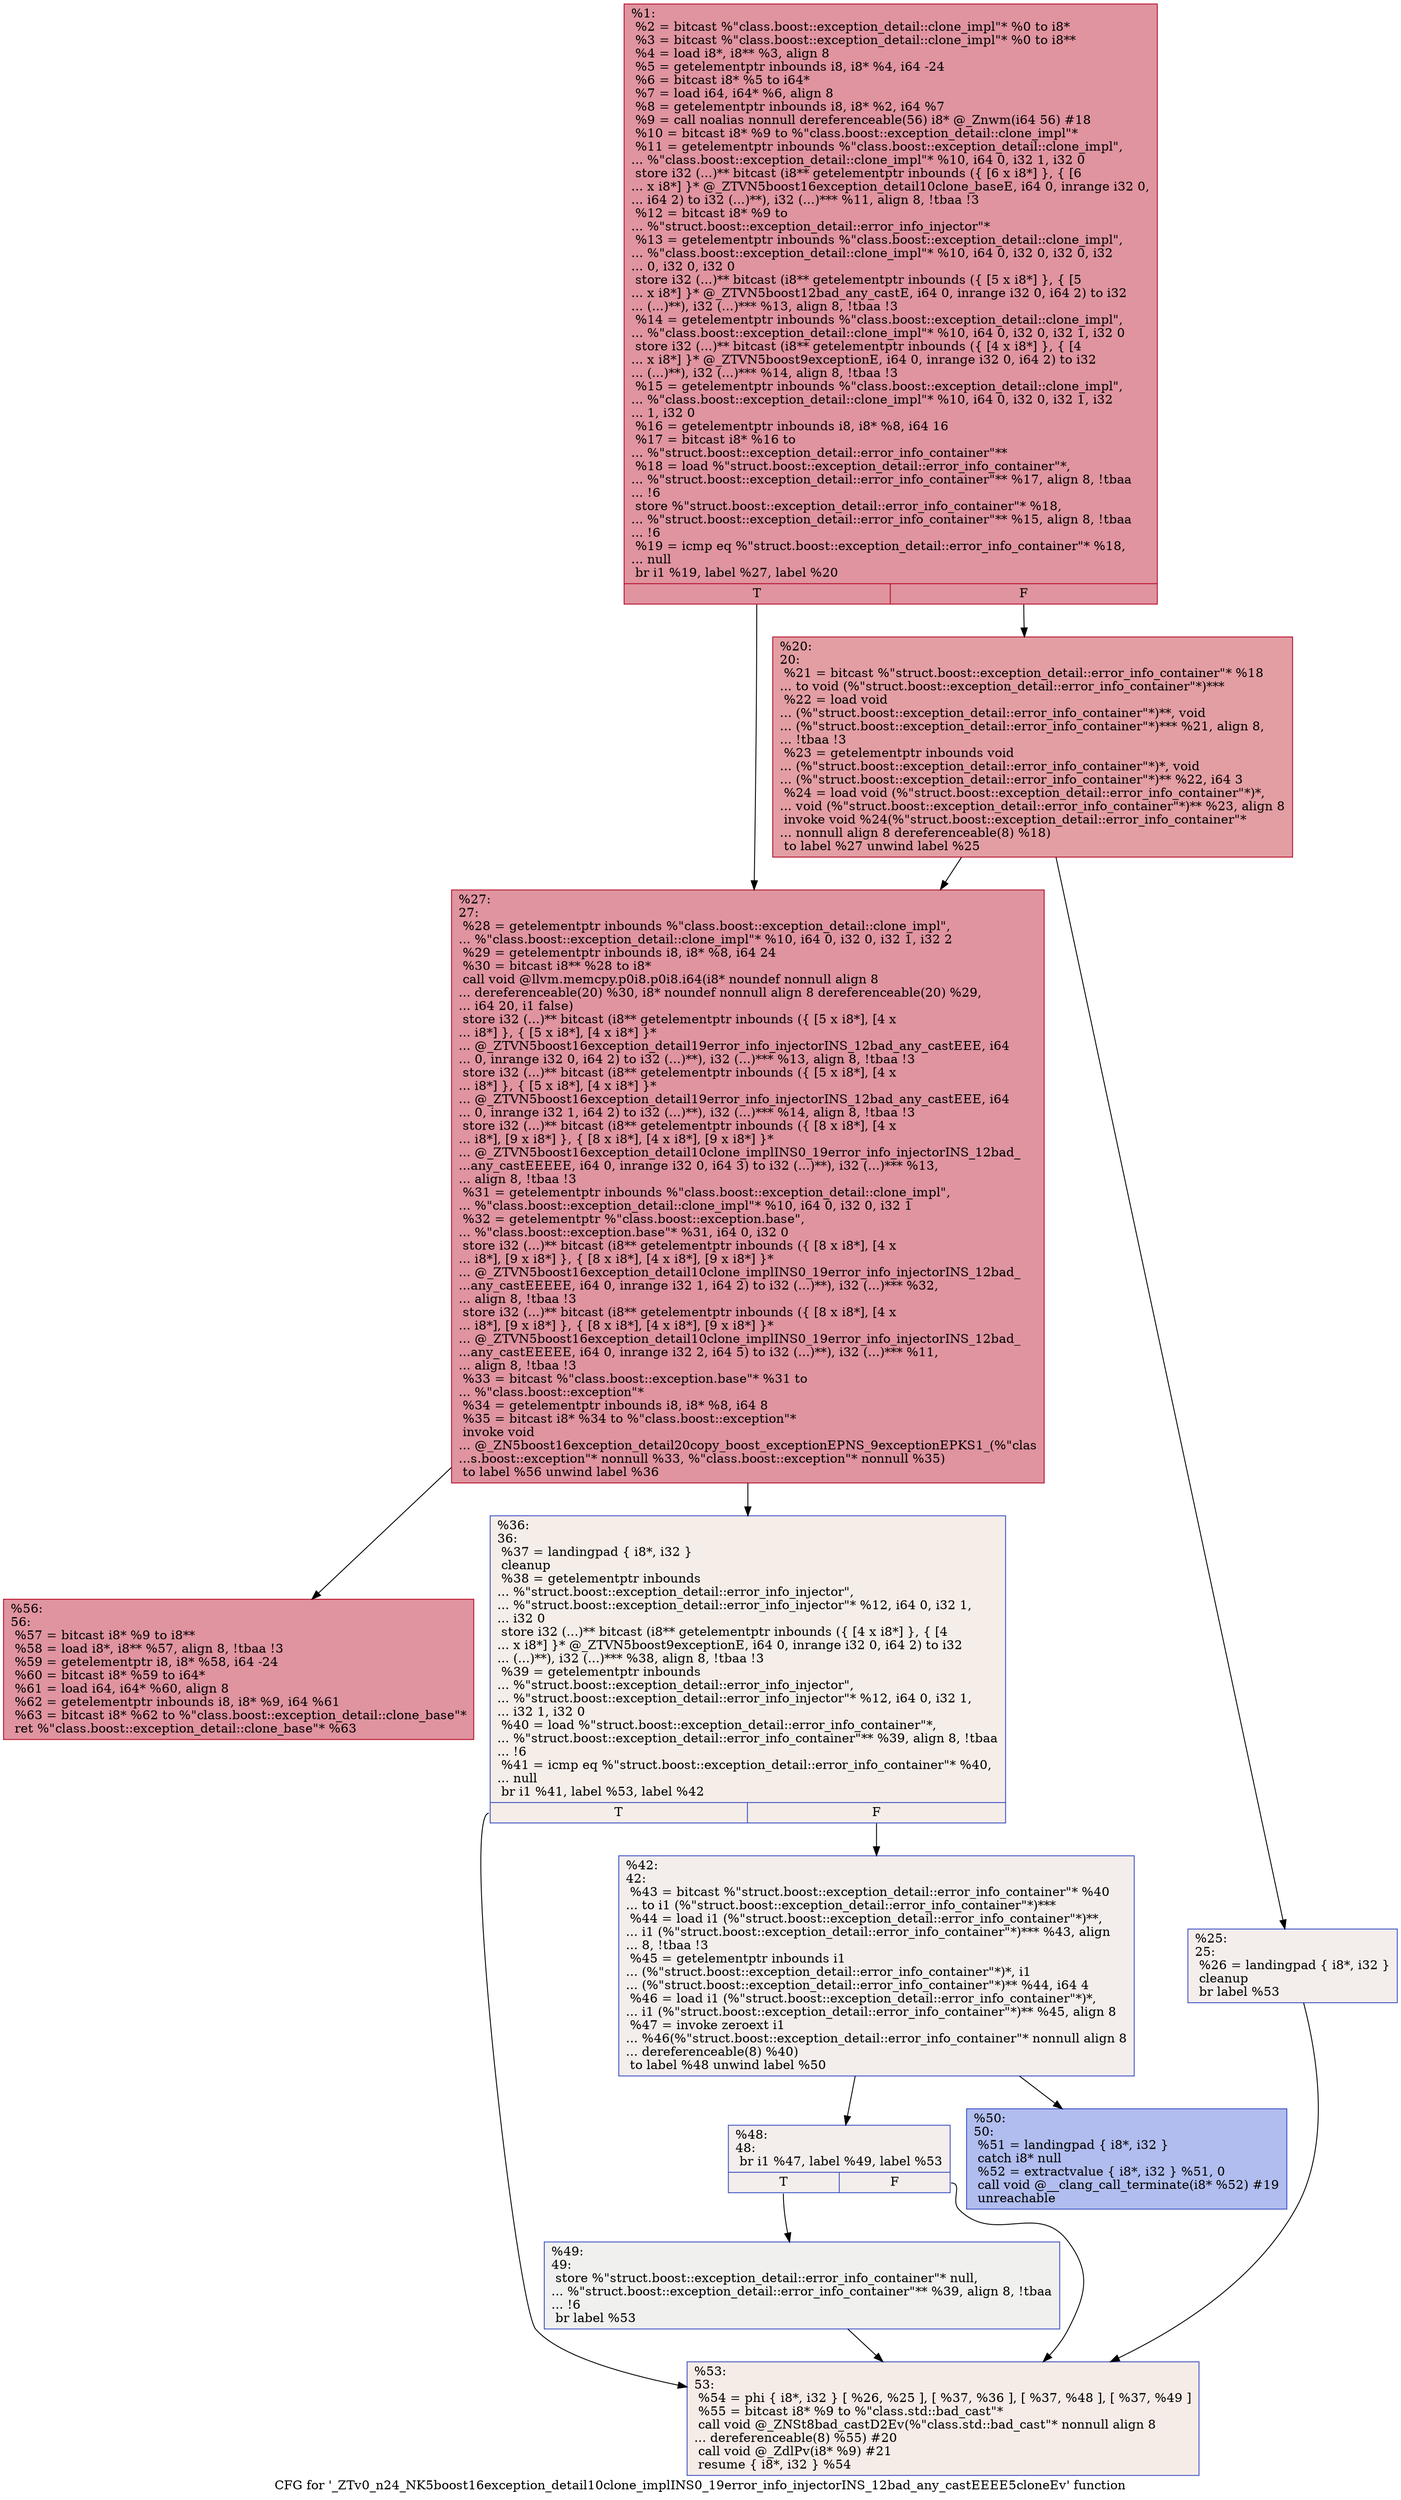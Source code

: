 digraph "CFG for '_ZTv0_n24_NK5boost16exception_detail10clone_implINS0_19error_info_injectorINS_12bad_any_castEEEE5cloneEv' function" {
	label="CFG for '_ZTv0_n24_NK5boost16exception_detail10clone_implINS0_19error_info_injectorINS_12bad_any_castEEEE5cloneEv' function";

	Node0x555b40594e30 [shape=record,color="#b70d28ff", style=filled, fillcolor="#b70d2870",label="{%1:\l  %2 = bitcast %\"class.boost::exception_detail::clone_impl\"* %0 to i8*\l  %3 = bitcast %\"class.boost::exception_detail::clone_impl\"* %0 to i8**\l  %4 = load i8*, i8** %3, align 8\l  %5 = getelementptr inbounds i8, i8* %4, i64 -24\l  %6 = bitcast i8* %5 to i64*\l  %7 = load i64, i64* %6, align 8\l  %8 = getelementptr inbounds i8, i8* %2, i64 %7\l  %9 = call noalias nonnull dereferenceable(56) i8* @_Znwm(i64 56) #18\l  %10 = bitcast i8* %9 to %\"class.boost::exception_detail::clone_impl\"*\l  %11 = getelementptr inbounds %\"class.boost::exception_detail::clone_impl\",\l... %\"class.boost::exception_detail::clone_impl\"* %10, i64 0, i32 1, i32 0\l  store i32 (...)** bitcast (i8** getelementptr inbounds (\{ [6 x i8*] \}, \{ [6\l... x i8*] \}* @_ZTVN5boost16exception_detail10clone_baseE, i64 0, inrange i32 0,\l... i64 2) to i32 (...)**), i32 (...)*** %11, align 8, !tbaa !3\l  %12 = bitcast i8* %9 to\l... %\"struct.boost::exception_detail::error_info_injector\"*\l  %13 = getelementptr inbounds %\"class.boost::exception_detail::clone_impl\",\l... %\"class.boost::exception_detail::clone_impl\"* %10, i64 0, i32 0, i32 0, i32\l... 0, i32 0, i32 0\l  store i32 (...)** bitcast (i8** getelementptr inbounds (\{ [5 x i8*] \}, \{ [5\l... x i8*] \}* @_ZTVN5boost12bad_any_castE, i64 0, inrange i32 0, i64 2) to i32\l... (...)**), i32 (...)*** %13, align 8, !tbaa !3\l  %14 = getelementptr inbounds %\"class.boost::exception_detail::clone_impl\",\l... %\"class.boost::exception_detail::clone_impl\"* %10, i64 0, i32 0, i32 1, i32 0\l  store i32 (...)** bitcast (i8** getelementptr inbounds (\{ [4 x i8*] \}, \{ [4\l... x i8*] \}* @_ZTVN5boost9exceptionE, i64 0, inrange i32 0, i64 2) to i32\l... (...)**), i32 (...)*** %14, align 8, !tbaa !3\l  %15 = getelementptr inbounds %\"class.boost::exception_detail::clone_impl\",\l... %\"class.boost::exception_detail::clone_impl\"* %10, i64 0, i32 0, i32 1, i32\l... 1, i32 0\l  %16 = getelementptr inbounds i8, i8* %8, i64 16\l  %17 = bitcast i8* %16 to\l... %\"struct.boost::exception_detail::error_info_container\"**\l  %18 = load %\"struct.boost::exception_detail::error_info_container\"*,\l... %\"struct.boost::exception_detail::error_info_container\"** %17, align 8, !tbaa\l... !6\l  store %\"struct.boost::exception_detail::error_info_container\"* %18,\l... %\"struct.boost::exception_detail::error_info_container\"** %15, align 8, !tbaa\l... !6\l  %19 = icmp eq %\"struct.boost::exception_detail::error_info_container\"* %18,\l... null\l  br i1 %19, label %27, label %20\l|{<s0>T|<s1>F}}"];
	Node0x555b40594e30:s0 -> Node0x555b405827f0;
	Node0x555b40594e30:s1 -> Node0x555b40582840;
	Node0x555b40582840 [shape=record,color="#b70d28ff", style=filled, fillcolor="#be242e70",label="{%20:\l20:                                               \l  %21 = bitcast %\"struct.boost::exception_detail::error_info_container\"* %18\l... to void (%\"struct.boost::exception_detail::error_info_container\"*)***\l  %22 = load void\l... (%\"struct.boost::exception_detail::error_info_container\"*)**, void\l... (%\"struct.boost::exception_detail::error_info_container\"*)*** %21, align 8,\l... !tbaa !3\l  %23 = getelementptr inbounds void\l... (%\"struct.boost::exception_detail::error_info_container\"*)*, void\l... (%\"struct.boost::exception_detail::error_info_container\"*)** %22, i64 3\l  %24 = load void (%\"struct.boost::exception_detail::error_info_container\"*)*,\l... void (%\"struct.boost::exception_detail::error_info_container\"*)** %23, align 8\l  invoke void %24(%\"struct.boost::exception_detail::error_info_container\"*\l... nonnull align 8 dereferenceable(8) %18)\l          to label %27 unwind label %25\l}"];
	Node0x555b40582840 -> Node0x555b405827f0;
	Node0x555b40582840 -> Node0x555b40582b30;
	Node0x555b40582b30 [shape=record,color="#3d50c3ff", style=filled, fillcolor="#e3d9d370",label="{%25:\l25:                                               \l  %26 = landingpad \{ i8*, i32 \}\l          cleanup\l  br label %53\l}"];
	Node0x555b40582b30 -> Node0x555b40582d00;
	Node0x555b405827f0 [shape=record,color="#b70d28ff", style=filled, fillcolor="#b70d2870",label="{%27:\l27:                                               \l  %28 = getelementptr inbounds %\"class.boost::exception_detail::clone_impl\",\l... %\"class.boost::exception_detail::clone_impl\"* %10, i64 0, i32 0, i32 1, i32 2\l  %29 = getelementptr inbounds i8, i8* %8, i64 24\l  %30 = bitcast i8** %28 to i8*\l  call void @llvm.memcpy.p0i8.p0i8.i64(i8* noundef nonnull align 8\l... dereferenceable(20) %30, i8* noundef nonnull align 8 dereferenceable(20) %29,\l... i64 20, i1 false)\l  store i32 (...)** bitcast (i8** getelementptr inbounds (\{ [5 x i8*], [4 x\l... i8*] \}, \{ [5 x i8*], [4 x i8*] \}*\l... @_ZTVN5boost16exception_detail19error_info_injectorINS_12bad_any_castEEE, i64\l... 0, inrange i32 0, i64 2) to i32 (...)**), i32 (...)*** %13, align 8, !tbaa !3\l  store i32 (...)** bitcast (i8** getelementptr inbounds (\{ [5 x i8*], [4 x\l... i8*] \}, \{ [5 x i8*], [4 x i8*] \}*\l... @_ZTVN5boost16exception_detail19error_info_injectorINS_12bad_any_castEEE, i64\l... 0, inrange i32 1, i64 2) to i32 (...)**), i32 (...)*** %14, align 8, !tbaa !3\l  store i32 (...)** bitcast (i8** getelementptr inbounds (\{ [8 x i8*], [4 x\l... i8*], [9 x i8*] \}, \{ [8 x i8*], [4 x i8*], [9 x i8*] \}*\l... @_ZTVN5boost16exception_detail10clone_implINS0_19error_info_injectorINS_12bad_\l...any_castEEEEE, i64 0, inrange i32 0, i64 3) to i32 (...)**), i32 (...)*** %13,\l... align 8, !tbaa !3\l  %31 = getelementptr inbounds %\"class.boost::exception_detail::clone_impl\",\l... %\"class.boost::exception_detail::clone_impl\"* %10, i64 0, i32 0, i32 1\l  %32 = getelementptr %\"class.boost::exception.base\",\l... %\"class.boost::exception.base\"* %31, i64 0, i32 0\l  store i32 (...)** bitcast (i8** getelementptr inbounds (\{ [8 x i8*], [4 x\l... i8*], [9 x i8*] \}, \{ [8 x i8*], [4 x i8*], [9 x i8*] \}*\l... @_ZTVN5boost16exception_detail10clone_implINS0_19error_info_injectorINS_12bad_\l...any_castEEEEE, i64 0, inrange i32 1, i64 2) to i32 (...)**), i32 (...)*** %32,\l... align 8, !tbaa !3\l  store i32 (...)** bitcast (i8** getelementptr inbounds (\{ [8 x i8*], [4 x\l... i8*], [9 x i8*] \}, \{ [8 x i8*], [4 x i8*], [9 x i8*] \}*\l... @_ZTVN5boost16exception_detail10clone_implINS0_19error_info_injectorINS_12bad_\l...any_castEEEEE, i64 0, inrange i32 2, i64 5) to i32 (...)**), i32 (...)*** %11,\l... align 8, !tbaa !3\l  %33 = bitcast %\"class.boost::exception.base\"* %31 to\l... %\"class.boost::exception\"*\l  %34 = getelementptr inbounds i8, i8* %8, i64 8\l  %35 = bitcast i8* %34 to %\"class.boost::exception\"*\l  invoke void\l... @_ZN5boost16exception_detail20copy_boost_exceptionEPNS_9exceptionEPKS1_(%\"clas\l...s.boost::exception\"* nonnull %33, %\"class.boost::exception\"* nonnull %35)\l          to label %56 unwind label %36\l}"];
	Node0x555b405827f0 -> Node0x555b405837a0;
	Node0x555b405827f0 -> Node0x555b405837f0;
	Node0x555b405837f0 [shape=record,color="#3d50c3ff", style=filled, fillcolor="#e8d6cc70",label="{%36:\l36:                                               \l  %37 = landingpad \{ i8*, i32 \}\l          cleanup\l  %38 = getelementptr inbounds\l... %\"struct.boost::exception_detail::error_info_injector\",\l... %\"struct.boost::exception_detail::error_info_injector\"* %12, i64 0, i32 1,\l... i32 0\l  store i32 (...)** bitcast (i8** getelementptr inbounds (\{ [4 x i8*] \}, \{ [4\l... x i8*] \}* @_ZTVN5boost9exceptionE, i64 0, inrange i32 0, i64 2) to i32\l... (...)**), i32 (...)*** %38, align 8, !tbaa !3\l  %39 = getelementptr inbounds\l... %\"struct.boost::exception_detail::error_info_injector\",\l... %\"struct.boost::exception_detail::error_info_injector\"* %12, i64 0, i32 1,\l... i32 1, i32 0\l  %40 = load %\"struct.boost::exception_detail::error_info_container\"*,\l... %\"struct.boost::exception_detail::error_info_container\"** %39, align 8, !tbaa\l... !6\l  %41 = icmp eq %\"struct.boost::exception_detail::error_info_container\"* %40,\l... null\l  br i1 %41, label %53, label %42\l|{<s0>T|<s1>F}}"];
	Node0x555b405837f0:s0 -> Node0x555b40582d00;
	Node0x555b405837f0:s1 -> Node0x555b40573680;
	Node0x555b40573680 [shape=record,color="#3d50c3ff", style=filled, fillcolor="#e3d9d370",label="{%42:\l42:                                               \l  %43 = bitcast %\"struct.boost::exception_detail::error_info_container\"* %40\l... to i1 (%\"struct.boost::exception_detail::error_info_container\"*)***\l  %44 = load i1 (%\"struct.boost::exception_detail::error_info_container\"*)**,\l... i1 (%\"struct.boost::exception_detail::error_info_container\"*)*** %43, align\l... 8, !tbaa !3\l  %45 = getelementptr inbounds i1\l... (%\"struct.boost::exception_detail::error_info_container\"*)*, i1\l... (%\"struct.boost::exception_detail::error_info_container\"*)** %44, i64 4\l  %46 = load i1 (%\"struct.boost::exception_detail::error_info_container\"*)*,\l... i1 (%\"struct.boost::exception_detail::error_info_container\"*)** %45, align 8\l  %47 = invoke zeroext i1\l... %46(%\"struct.boost::exception_detail::error_info_container\"* nonnull align 8\l... dereferenceable(8) %40)\l          to label %48 unwind label %50\l}"];
	Node0x555b40573680 -> Node0x555b40598e30;
	Node0x555b40573680 -> Node0x555b40598e80;
	Node0x555b40598e30 [shape=record,color="#3d50c3ff", style=filled, fillcolor="#e3d9d370",label="{%48:\l48:                                               \l  br i1 %47, label %49, label %53\l|{<s0>T|<s1>F}}"];
	Node0x555b40598e30:s0 -> Node0x555b40599000;
	Node0x555b40598e30:s1 -> Node0x555b40582d00;
	Node0x555b40599000 [shape=record,color="#3d50c3ff", style=filled, fillcolor="#dedcdb70",label="{%49:\l49:                                               \l  store %\"struct.boost::exception_detail::error_info_container\"* null,\l... %\"struct.boost::exception_detail::error_info_container\"** %39, align 8, !tbaa\l... !6\l  br label %53\l}"];
	Node0x555b40599000 -> Node0x555b40582d00;
	Node0x555b40598e80 [shape=record,color="#3d50c3ff", style=filled, fillcolor="#4f69d970",label="{%50:\l50:                                               \l  %51 = landingpad \{ i8*, i32 \}\l          catch i8* null\l  %52 = extractvalue \{ i8*, i32 \} %51, 0\l  call void @__clang_call_terminate(i8* %52) #19\l  unreachable\l}"];
	Node0x555b40582d00 [shape=record,color="#3d50c3ff", style=filled, fillcolor="#ead5c970",label="{%53:\l53:                                               \l  %54 = phi \{ i8*, i32 \} [ %26, %25 ], [ %37, %36 ], [ %37, %48 ], [ %37, %49 ]\l  %55 = bitcast i8* %9 to %\"class.std::bad_cast\"*\l  call void @_ZNSt8bad_castD2Ev(%\"class.std::bad_cast\"* nonnull align 8\l... dereferenceable(8) %55) #20\l  call void @_ZdlPv(i8* %9) #21\l  resume \{ i8*, i32 \} %54\l}"];
	Node0x555b405837a0 [shape=record,color="#b70d28ff", style=filled, fillcolor="#b70d2870",label="{%56:\l56:                                               \l  %57 = bitcast i8* %9 to i8**\l  %58 = load i8*, i8** %57, align 8, !tbaa !3\l  %59 = getelementptr i8, i8* %58, i64 -24\l  %60 = bitcast i8* %59 to i64*\l  %61 = load i64, i64* %60, align 8\l  %62 = getelementptr inbounds i8, i8* %9, i64 %61\l  %63 = bitcast i8* %62 to %\"class.boost::exception_detail::clone_base\"*\l  ret %\"class.boost::exception_detail::clone_base\"* %63\l}"];
}
